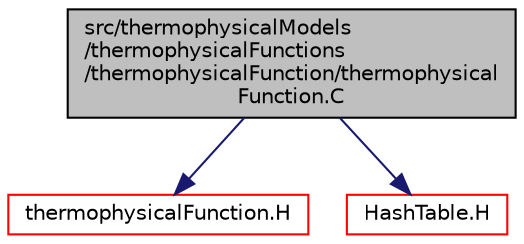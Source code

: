 digraph "src/thermophysicalModels/thermophysicalFunctions/thermophysicalFunction/thermophysicalFunction.C"
{
  bgcolor="transparent";
  edge [fontname="Helvetica",fontsize="10",labelfontname="Helvetica",labelfontsize="10"];
  node [fontname="Helvetica",fontsize="10",shape=record];
  Node0 [label="src/thermophysicalModels\l/thermophysicalFunctions\l/thermophysicalFunction/thermophysical\lFunction.C",height=0.2,width=0.4,color="black", fillcolor="grey75", style="filled", fontcolor="black"];
  Node0 -> Node1 [color="midnightblue",fontsize="10",style="solid",fontname="Helvetica"];
  Node1 [label="thermophysicalFunction.H",height=0.2,width=0.4,color="red",URL="$a17246.html"];
  Node0 -> Node61 [color="midnightblue",fontsize="10",style="solid",fontname="Helvetica"];
  Node61 [label="HashTable.H",height=0.2,width=0.4,color="red",URL="$a09179.html"];
}
